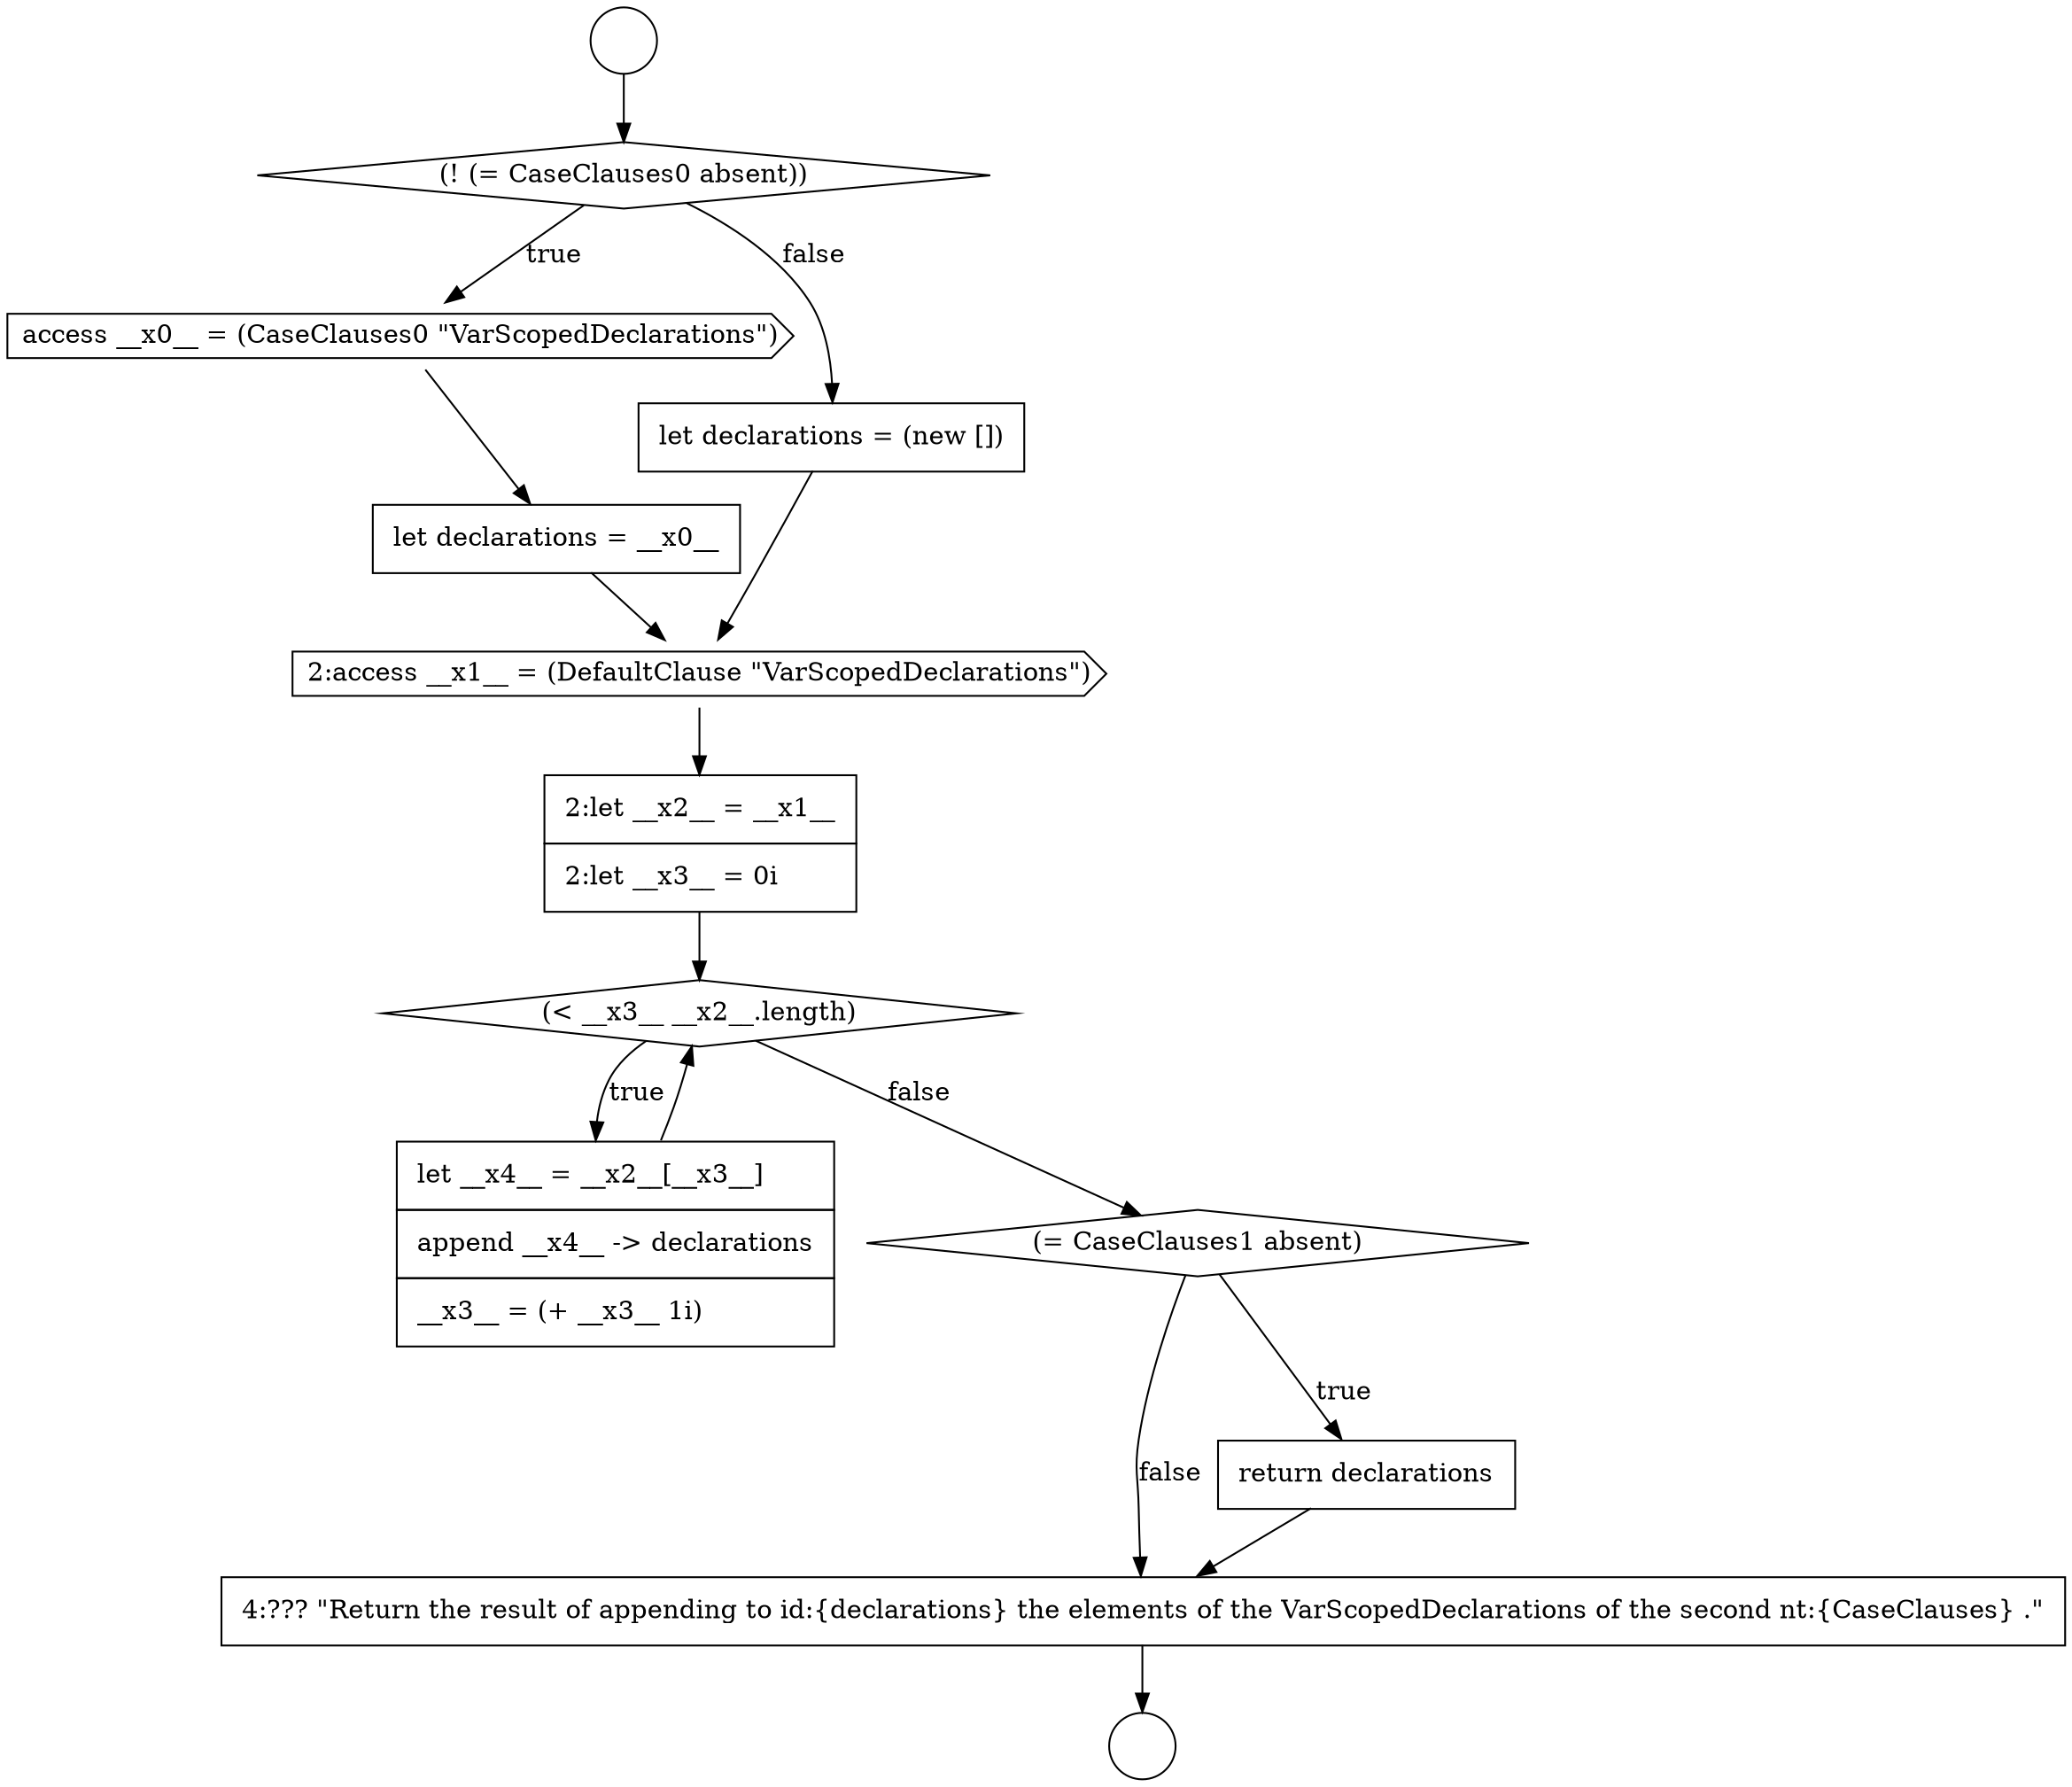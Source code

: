 digraph {
  node8338 [shape=cds, label=<<font color="black">access __x0__ = (CaseClauses0 &quot;VarScopedDeclarations&quot;)</font>> color="black" fillcolor="white" style=filled]
  node8347 [shape=none, margin=0, label=<<font color="black">
    <table border="0" cellborder="1" cellspacing="0" cellpadding="10">
      <tr><td align="left">4:??? &quot;Return the result of appending to id:{declarations} the elements of the VarScopedDeclarations of the second nt:{CaseClauses} .&quot;</td></tr>
    </table>
  </font>> color="black" fillcolor="white" style=filled]
  node8343 [shape=diamond, label=<<font color="black">(&lt; __x3__ __x2__.length)</font>> color="black" fillcolor="white" style=filled]
  node8339 [shape=none, margin=0, label=<<font color="black">
    <table border="0" cellborder="1" cellspacing="0" cellpadding="10">
      <tr><td align="left">let declarations = __x0__</td></tr>
    </table>
  </font>> color="black" fillcolor="white" style=filled]
  node8346 [shape=none, margin=0, label=<<font color="black">
    <table border="0" cellborder="1" cellspacing="0" cellpadding="10">
      <tr><td align="left">return declarations</td></tr>
    </table>
  </font>> color="black" fillcolor="white" style=filled]
  node8344 [shape=none, margin=0, label=<<font color="black">
    <table border="0" cellborder="1" cellspacing="0" cellpadding="10">
      <tr><td align="left">let __x4__ = __x2__[__x3__]</td></tr>
      <tr><td align="left">append __x4__ -&gt; declarations</td></tr>
      <tr><td align="left">__x3__ = (+ __x3__ 1i)</td></tr>
    </table>
  </font>> color="black" fillcolor="white" style=filled]
  node8340 [shape=none, margin=0, label=<<font color="black">
    <table border="0" cellborder="1" cellspacing="0" cellpadding="10">
      <tr><td align="left">let declarations = (new [])</td></tr>
    </table>
  </font>> color="black" fillcolor="white" style=filled]
  node8345 [shape=diamond, label=<<font color="black">(= CaseClauses1 absent)</font>> color="black" fillcolor="white" style=filled]
  node8341 [shape=cds, label=<<font color="black">2:access __x1__ = (DefaultClause &quot;VarScopedDeclarations&quot;)</font>> color="black" fillcolor="white" style=filled]
  node8335 [shape=circle label=" " color="black" fillcolor="white" style=filled]
  node8342 [shape=none, margin=0, label=<<font color="black">
    <table border="0" cellborder="1" cellspacing="0" cellpadding="10">
      <tr><td align="left">2:let __x2__ = __x1__</td></tr>
      <tr><td align="left">2:let __x3__ = 0i</td></tr>
    </table>
  </font>> color="black" fillcolor="white" style=filled]
  node8337 [shape=diamond, label=<<font color="black">(! (= CaseClauses0 absent))</font>> color="black" fillcolor="white" style=filled]
  node8336 [shape=circle label=" " color="black" fillcolor="white" style=filled]
  node8342 -> node8343 [ color="black"]
  node8339 -> node8341 [ color="black"]
  node8344 -> node8343 [ color="black"]
  node8338 -> node8339 [ color="black"]
  node8335 -> node8337 [ color="black"]
  node8346 -> node8347 [ color="black"]
  node8343 -> node8344 [label=<<font color="black">true</font>> color="black"]
  node8343 -> node8345 [label=<<font color="black">false</font>> color="black"]
  node8341 -> node8342 [ color="black"]
  node8340 -> node8341 [ color="black"]
  node8347 -> node8336 [ color="black"]
  node8337 -> node8338 [label=<<font color="black">true</font>> color="black"]
  node8337 -> node8340 [label=<<font color="black">false</font>> color="black"]
  node8345 -> node8346 [label=<<font color="black">true</font>> color="black"]
  node8345 -> node8347 [label=<<font color="black">false</font>> color="black"]
}
